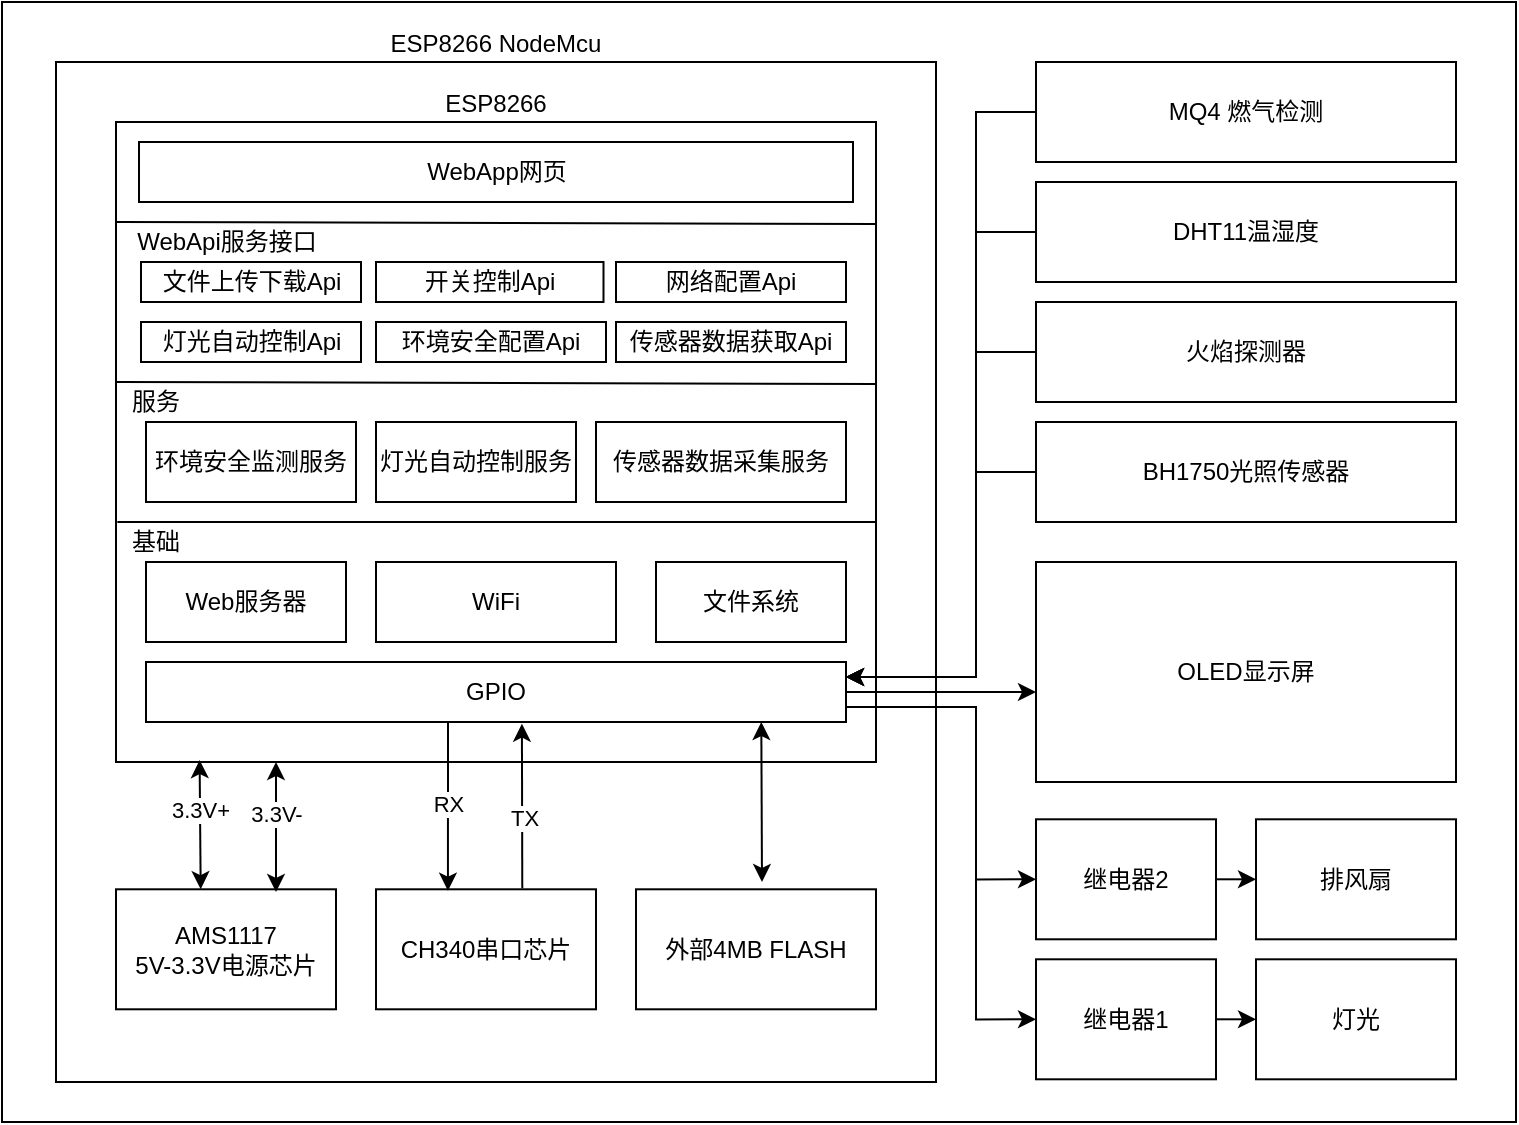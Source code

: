 <mxfile version="21.5.0" type="device">
  <diagram name="第 1 页" id="-9roXYJXCFThUfEQx-KI">
    <mxGraphModel dx="1219" dy="732" grid="1" gridSize="10" guides="1" tooltips="1" connect="1" arrows="1" fold="1" page="1" pageScale="1" pageWidth="827" pageHeight="1169" math="0" shadow="0">
      <root>
        <mxCell id="0" />
        <mxCell id="1" parent="0" />
        <mxCell id="Jm-fkuEqFiu5q2EDLM1--15" value="" style="rounded=0;whiteSpace=wrap;html=1;" vertex="1" parent="1">
          <mxGeometry x="33" y="170" width="757" height="560" as="geometry" />
        </mxCell>
        <mxCell id="kG-vaYD_F3GDJNNZT7Nt-2" value="ESP8266 NodeMcu&lt;br&gt;" style="rounded=0;whiteSpace=wrap;html=1;labelPosition=center;verticalLabelPosition=top;align=center;verticalAlign=bottom;" parent="1" vertex="1">
          <mxGeometry x="60" y="200" width="440" height="510" as="geometry" />
        </mxCell>
        <mxCell id="kG-vaYD_F3GDJNNZT7Nt-3" value="ESP8266" style="rounded=0;whiteSpace=wrap;html=1;labelPosition=center;verticalLabelPosition=top;align=center;verticalAlign=bottom;" parent="1" vertex="1">
          <mxGeometry x="90" y="230" width="380" height="320" as="geometry" />
        </mxCell>
        <mxCell id="kG-vaYD_F3GDJNNZT7Nt-4" value="WiFi" style="rounded=0;whiteSpace=wrap;html=1;" parent="1" vertex="1">
          <mxGeometry x="220" y="450" width="120" height="40" as="geometry" />
        </mxCell>
        <mxCell id="kG-vaYD_F3GDJNNZT7Nt-5" value="文件系统" style="rounded=0;whiteSpace=wrap;html=1;" parent="1" vertex="1">
          <mxGeometry x="360" y="450" width="95" height="40" as="geometry" />
        </mxCell>
        <mxCell id="kG-vaYD_F3GDJNNZT7Nt-6" value="Web服务器" style="rounded=0;whiteSpace=wrap;html=1;labelPosition=center;verticalLabelPosition=middle;align=center;verticalAlign=middle;" parent="1" vertex="1">
          <mxGeometry x="105" y="450" width="100" height="40" as="geometry" />
        </mxCell>
        <mxCell id="kG-vaYD_F3GDJNNZT7Nt-7" value="开关控制Api" style="rounded=0;whiteSpace=wrap;html=1;" parent="1" vertex="1">
          <mxGeometry x="220" y="300" width="113.75" height="20" as="geometry" />
        </mxCell>
        <mxCell id="kG-vaYD_F3GDJNNZT7Nt-8" value="网络配置Api" style="rounded=0;whiteSpace=wrap;html=1;" parent="1" vertex="1">
          <mxGeometry x="340" y="300" width="115" height="20" as="geometry" />
        </mxCell>
        <mxCell id="kG-vaYD_F3GDJNNZT7Nt-9" value="灯光自动控制服务" style="rounded=0;whiteSpace=wrap;html=1;" parent="1" vertex="1">
          <mxGeometry x="220" y="380" width="100" height="40" as="geometry" />
        </mxCell>
        <mxCell id="kG-vaYD_F3GDJNNZT7Nt-10" value="传感器数据采集服务" style="rounded=0;whiteSpace=wrap;html=1;" parent="1" vertex="1">
          <mxGeometry x="330" y="380" width="125" height="40" as="geometry" />
        </mxCell>
        <mxCell id="kG-vaYD_F3GDJNNZT7Nt-11" value="环境安全监测服务" style="rounded=0;whiteSpace=wrap;html=1;" parent="1" vertex="1">
          <mxGeometry x="105" y="380" width="105" height="40" as="geometry" />
        </mxCell>
        <mxCell id="Jm-fkuEqFiu5q2EDLM1--10" style="edgeStyle=orthogonalEdgeStyle;rounded=0;orthogonalLoop=1;jettySize=auto;html=1;exitX=1;exitY=0.5;exitDx=0;exitDy=0;entryX=0;entryY=0.591;entryDx=0;entryDy=0;entryPerimeter=0;" edge="1" parent="1" source="kG-vaYD_F3GDJNNZT7Nt-16" target="kG-vaYD_F3GDJNNZT7Nt-85">
          <mxGeometry relative="1" as="geometry" />
        </mxCell>
        <mxCell id="Jm-fkuEqFiu5q2EDLM1--11" style="edgeStyle=orthogonalEdgeStyle;rounded=0;orthogonalLoop=1;jettySize=auto;html=1;exitX=1;exitY=0.75;exitDx=0;exitDy=0;entryX=0;entryY=0.5;entryDx=0;entryDy=0;" edge="1" parent="1" source="kG-vaYD_F3GDJNNZT7Nt-16" target="kG-vaYD_F3GDJNNZT7Nt-74">
          <mxGeometry relative="1" as="geometry">
            <Array as="points">
              <mxPoint x="520" y="523" />
              <mxPoint x="520" y="609" />
            </Array>
          </mxGeometry>
        </mxCell>
        <mxCell id="Jm-fkuEqFiu5q2EDLM1--12" style="edgeStyle=orthogonalEdgeStyle;rounded=0;orthogonalLoop=1;jettySize=auto;html=1;exitX=1;exitY=0.75;exitDx=0;exitDy=0;entryX=0;entryY=0.5;entryDx=0;entryDy=0;" edge="1" parent="1" source="kG-vaYD_F3GDJNNZT7Nt-16" target="kG-vaYD_F3GDJNNZT7Nt-75">
          <mxGeometry relative="1" as="geometry">
            <Array as="points">
              <mxPoint x="520" y="523" />
              <mxPoint x="520" y="679" />
            </Array>
          </mxGeometry>
        </mxCell>
        <mxCell id="kG-vaYD_F3GDJNNZT7Nt-16" value="GPIO&lt;br&gt;" style="rounded=0;whiteSpace=wrap;html=1;" parent="1" vertex="1">
          <mxGeometry x="105" y="500" width="350" height="30" as="geometry" />
        </mxCell>
        <mxCell id="kG-vaYD_F3GDJNNZT7Nt-17" value="外部4MB FLASH" style="rounded=0;whiteSpace=wrap;html=1;" parent="1" vertex="1">
          <mxGeometry x="350" y="613.65" width="120" height="60" as="geometry" />
        </mxCell>
        <mxCell id="kG-vaYD_F3GDJNNZT7Nt-18" value="CH340串口芯片" style="rounded=0;whiteSpace=wrap;html=1;" parent="1" vertex="1">
          <mxGeometry x="220" y="613.65" width="110" height="60" as="geometry" />
        </mxCell>
        <mxCell id="kG-vaYD_F3GDJNNZT7Nt-19" value="AMS1117&lt;br&gt;5V-3.3V电源芯片" style="rounded=0;whiteSpace=wrap;html=1;" parent="1" vertex="1">
          <mxGeometry x="90" y="613.65" width="110" height="60" as="geometry" />
        </mxCell>
        <mxCell id="kG-vaYD_F3GDJNNZT7Nt-20" value="" style="endArrow=classic;startArrow=classic;html=1;rounded=0;entryX=0.879;entryY=1.001;entryDx=0;entryDy=0;entryPerimeter=0;" parent="1" target="kG-vaYD_F3GDJNNZT7Nt-16" edge="1">
          <mxGeometry width="50" height="50" relative="1" as="geometry">
            <mxPoint x="413" y="610" as="sourcePoint" />
            <mxPoint x="410.5" y="550" as="targetPoint" />
          </mxGeometry>
        </mxCell>
        <mxCell id="kG-vaYD_F3GDJNNZT7Nt-21" value="" style="endArrow=classic;html=1;rounded=0;entryX=0.327;entryY=0.012;entryDx=0;entryDy=0;entryPerimeter=0;" parent="1" target="kG-vaYD_F3GDJNNZT7Nt-18" edge="1">
          <mxGeometry width="50" height="50" relative="1" as="geometry">
            <mxPoint x="256" y="530" as="sourcePoint" />
            <mxPoint x="280" y="560" as="targetPoint" />
          </mxGeometry>
        </mxCell>
        <mxCell id="kG-vaYD_F3GDJNNZT7Nt-22" value="RX" style="edgeLabel;html=1;align=center;verticalAlign=middle;resizable=0;points=[];" parent="kG-vaYD_F3GDJNNZT7Nt-21" vertex="1" connectable="0">
          <mxGeometry x="-0.372" relative="1" as="geometry">
            <mxPoint y="14" as="offset" />
          </mxGeometry>
        </mxCell>
        <mxCell id="kG-vaYD_F3GDJNNZT7Nt-23" value="" style="endArrow=classic;html=1;rounded=0;exitX=0.665;exitY=-0.008;exitDx=0;exitDy=0;exitPerimeter=0;entryX=0.537;entryY=1.028;entryDx=0;entryDy=0;entryPerimeter=0;" parent="1" source="kG-vaYD_F3GDJNNZT7Nt-18" target="kG-vaYD_F3GDJNNZT7Nt-16" edge="1">
          <mxGeometry width="50" height="50" relative="1" as="geometry">
            <mxPoint x="266" y="560" as="sourcePoint" />
            <mxPoint x="266" y="596" as="targetPoint" />
          </mxGeometry>
        </mxCell>
        <mxCell id="kG-vaYD_F3GDJNNZT7Nt-24" value="TX" style="edgeLabel;html=1;align=center;verticalAlign=middle;resizable=0;points=[];" parent="kG-vaYD_F3GDJNNZT7Nt-23" vertex="1" connectable="0">
          <mxGeometry x="-0.134" y="-1" relative="1" as="geometry">
            <mxPoint as="offset" />
          </mxGeometry>
        </mxCell>
        <mxCell id="kG-vaYD_F3GDJNNZT7Nt-25" value="" style="endArrow=classic;startArrow=classic;html=1;rounded=0;entryX=0.11;entryY=0.997;entryDx=0;entryDy=0;entryPerimeter=0;exitX=0.385;exitY=-0.001;exitDx=0;exitDy=0;exitPerimeter=0;" parent="1" source="kG-vaYD_F3GDJNNZT7Nt-19" target="kG-vaYD_F3GDJNNZT7Nt-3" edge="1">
          <mxGeometry width="50" height="50" relative="1" as="geometry">
            <mxPoint x="100" y="600" as="sourcePoint" />
            <mxPoint x="150" y="550" as="targetPoint" />
          </mxGeometry>
        </mxCell>
        <mxCell id="kG-vaYD_F3GDJNNZT7Nt-26" value="3.3V+" style="edgeLabel;html=1;align=center;verticalAlign=middle;resizable=0;points=[];" parent="kG-vaYD_F3GDJNNZT7Nt-25" vertex="1" connectable="0">
          <mxGeometry x="0.218" relative="1" as="geometry">
            <mxPoint as="offset" />
          </mxGeometry>
        </mxCell>
        <mxCell id="kG-vaYD_F3GDJNNZT7Nt-27" value="" style="endArrow=classic;startArrow=classic;html=1;rounded=0;entryX=0.11;entryY=0.997;entryDx=0;entryDy=0;entryPerimeter=0;exitX=0.385;exitY=-0.001;exitDx=0;exitDy=0;exitPerimeter=0;" parent="1" edge="1">
          <mxGeometry width="50" height="50" relative="1" as="geometry">
            <mxPoint x="170" y="615" as="sourcePoint" />
            <mxPoint x="170" y="550" as="targetPoint" />
          </mxGeometry>
        </mxCell>
        <mxCell id="kG-vaYD_F3GDJNNZT7Nt-28" value="3.3V-" style="edgeLabel;html=1;align=center;verticalAlign=middle;resizable=0;points=[];" parent="kG-vaYD_F3GDJNNZT7Nt-27" vertex="1" connectable="0">
          <mxGeometry x="0.218" relative="1" as="geometry">
            <mxPoint as="offset" />
          </mxGeometry>
        </mxCell>
        <mxCell id="kG-vaYD_F3GDJNNZT7Nt-61" value="" style="endArrow=none;html=1;rounded=0;exitX=-0.003;exitY=0.591;exitDx=0;exitDy=0;exitPerimeter=0;" parent="1" edge="1">
          <mxGeometry width="50" height="50" relative="1" as="geometry">
            <mxPoint x="90.68" y="430" as="sourcePoint" />
            <mxPoint x="470" y="430" as="targetPoint" />
          </mxGeometry>
        </mxCell>
        <mxCell id="kG-vaYD_F3GDJNNZT7Nt-62" value="" style="endArrow=none;html=1;rounded=0;exitX=-0.004;exitY=0.314;exitDx=0;exitDy=0;exitPerimeter=0;" parent="1" edge="1">
          <mxGeometry width="50" height="50" relative="1" as="geometry">
            <mxPoint x="90.11" y="360.0" as="sourcePoint" />
            <mxPoint x="470" y="361" as="targetPoint" />
          </mxGeometry>
        </mxCell>
        <mxCell id="kG-vaYD_F3GDJNNZT7Nt-63" value="服务" style="text;strokeColor=none;align=center;fillColor=none;html=1;verticalAlign=middle;whiteSpace=wrap;rounded=0;" parent="1" vertex="1">
          <mxGeometry x="80" y="360" width="60" height="20" as="geometry" />
        </mxCell>
        <mxCell id="kG-vaYD_F3GDJNNZT7Nt-64" value="基础" style="text;strokeColor=none;align=center;fillColor=none;html=1;verticalAlign=middle;whiteSpace=wrap;rounded=0;" parent="1" vertex="1">
          <mxGeometry x="80" y="430" width="60" height="20" as="geometry" />
        </mxCell>
        <mxCell id="kG-vaYD_F3GDJNNZT7Nt-65" value="WebApi服务接口" style="text;strokeColor=none;align=center;fillColor=none;html=1;verticalAlign=middle;whiteSpace=wrap;rounded=0;" parent="1" vertex="1">
          <mxGeometry x="97.5" y="280" width="95" height="20" as="geometry" />
        </mxCell>
        <mxCell id="kG-vaYD_F3GDJNNZT7Nt-66" value="" style="endArrow=none;html=1;rounded=0;exitX=-0.004;exitY=0.314;exitDx=0;exitDy=0;exitPerimeter=0;" parent="1" edge="1">
          <mxGeometry width="50" height="50" relative="1" as="geometry">
            <mxPoint x="90.11" y="280.0" as="sourcePoint" />
            <mxPoint x="470" y="281" as="targetPoint" />
          </mxGeometry>
        </mxCell>
        <mxCell id="kG-vaYD_F3GDJNNZT7Nt-68" value="灯光自动控制Api" style="rounded=0;whiteSpace=wrap;html=1;" parent="1" vertex="1">
          <mxGeometry x="102.5" y="330" width="110" height="20" as="geometry" />
        </mxCell>
        <mxCell id="kG-vaYD_F3GDJNNZT7Nt-69" value="传感器数据获取Api" style="rounded=0;whiteSpace=wrap;html=1;" parent="1" vertex="1">
          <mxGeometry x="340" y="330" width="115" height="20" as="geometry" />
        </mxCell>
        <mxCell id="kG-vaYD_F3GDJNNZT7Nt-70" value="环境安全配置Api" style="rounded=0;whiteSpace=wrap;html=1;" parent="1" vertex="1">
          <mxGeometry x="220" y="330" width="115" height="20" as="geometry" />
        </mxCell>
        <mxCell id="kG-vaYD_F3GDJNNZT7Nt-72" value="文件上传下载Api" style="rounded=0;whiteSpace=wrap;html=1;" parent="1" vertex="1">
          <mxGeometry x="102.5" y="300" width="110" height="20" as="geometry" />
        </mxCell>
        <mxCell id="kG-vaYD_F3GDJNNZT7Nt-73" value="WebApp网页" style="rounded=0;whiteSpace=wrap;html=1;" parent="1" vertex="1">
          <mxGeometry x="101.5" y="240" width="357" height="30" as="geometry" />
        </mxCell>
        <mxCell id="Jm-fkuEqFiu5q2EDLM1--13" style="edgeStyle=orthogonalEdgeStyle;rounded=0;orthogonalLoop=1;jettySize=auto;html=1;exitX=1;exitY=0.5;exitDx=0;exitDy=0;entryX=0;entryY=0.5;entryDx=0;entryDy=0;" edge="1" parent="1" source="kG-vaYD_F3GDJNNZT7Nt-74" target="kG-vaYD_F3GDJNNZT7Nt-81">
          <mxGeometry relative="1" as="geometry" />
        </mxCell>
        <mxCell id="kG-vaYD_F3GDJNNZT7Nt-74" value="继电器2" style="rounded=0;whiteSpace=wrap;html=1;" parent="1" vertex="1">
          <mxGeometry x="550" y="578.65" width="90" height="60" as="geometry" />
        </mxCell>
        <mxCell id="Jm-fkuEqFiu5q2EDLM1--14" style="edgeStyle=orthogonalEdgeStyle;rounded=0;orthogonalLoop=1;jettySize=auto;html=1;exitX=1;exitY=0.5;exitDx=0;exitDy=0;entryX=0;entryY=0.5;entryDx=0;entryDy=0;" edge="1" parent="1" source="kG-vaYD_F3GDJNNZT7Nt-75" target="kG-vaYD_F3GDJNNZT7Nt-82">
          <mxGeometry relative="1" as="geometry" />
        </mxCell>
        <mxCell id="kG-vaYD_F3GDJNNZT7Nt-75" value="继电器1" style="rounded=0;whiteSpace=wrap;html=1;" parent="1" vertex="1">
          <mxGeometry x="550" y="648.65" width="90" height="60" as="geometry" />
        </mxCell>
        <mxCell id="kG-vaYD_F3GDJNNZT7Nt-81" value="排风扇" style="rounded=0;whiteSpace=wrap;html=1;" parent="1" vertex="1">
          <mxGeometry x="660" y="578.65" width="100" height="60" as="geometry" />
        </mxCell>
        <mxCell id="kG-vaYD_F3GDJNNZT7Nt-82" value="灯光" style="rounded=0;whiteSpace=wrap;html=1;" parent="1" vertex="1">
          <mxGeometry x="660" y="648.65" width="100" height="60" as="geometry" />
        </mxCell>
        <mxCell id="kG-vaYD_F3GDJNNZT7Nt-85" value="OLED显示屏" style="rounded=0;whiteSpace=wrap;html=1;" parent="1" vertex="1">
          <mxGeometry x="550" y="450" width="210" height="110" as="geometry" />
        </mxCell>
        <mxCell id="Jm-fkuEqFiu5q2EDLM1--7" style="edgeStyle=orthogonalEdgeStyle;rounded=0;orthogonalLoop=1;jettySize=auto;html=1;exitX=0;exitY=0.5;exitDx=0;exitDy=0;entryX=1;entryY=0.25;entryDx=0;entryDy=0;" edge="1" parent="1" source="Jm-fkuEqFiu5q2EDLM1--1" target="kG-vaYD_F3GDJNNZT7Nt-16">
          <mxGeometry relative="1" as="geometry">
            <Array as="points">
              <mxPoint x="520" y="345" />
              <mxPoint x="520" y="508" />
            </Array>
          </mxGeometry>
        </mxCell>
        <mxCell id="Jm-fkuEqFiu5q2EDLM1--1" value="火焰探测器" style="rounded=0;whiteSpace=wrap;html=1;" vertex="1" parent="1">
          <mxGeometry x="550" y="320" width="210" height="50" as="geometry" />
        </mxCell>
        <mxCell id="Jm-fkuEqFiu5q2EDLM1--6" style="edgeStyle=orthogonalEdgeStyle;rounded=0;orthogonalLoop=1;jettySize=auto;html=1;exitX=0;exitY=0.5;exitDx=0;exitDy=0;entryX=1;entryY=0.25;entryDx=0;entryDy=0;" edge="1" parent="1" source="Jm-fkuEqFiu5q2EDLM1--2" target="kG-vaYD_F3GDJNNZT7Nt-16">
          <mxGeometry relative="1" as="geometry">
            <Array as="points">
              <mxPoint x="520" y="285" />
              <mxPoint x="520" y="508" />
            </Array>
          </mxGeometry>
        </mxCell>
        <mxCell id="Jm-fkuEqFiu5q2EDLM1--2" value="DHT11温湿度" style="rounded=0;whiteSpace=wrap;html=1;" vertex="1" parent="1">
          <mxGeometry x="550" y="260" width="210" height="50" as="geometry" />
        </mxCell>
        <mxCell id="Jm-fkuEqFiu5q2EDLM1--8" style="edgeStyle=orthogonalEdgeStyle;rounded=0;orthogonalLoop=1;jettySize=auto;html=1;exitX=0;exitY=0.5;exitDx=0;exitDy=0;entryX=1;entryY=0.25;entryDx=0;entryDy=0;" edge="1" parent="1" source="Jm-fkuEqFiu5q2EDLM1--3" target="kG-vaYD_F3GDJNNZT7Nt-16">
          <mxGeometry relative="1" as="geometry">
            <Array as="points">
              <mxPoint x="520" y="405" />
              <mxPoint x="520" y="508" />
            </Array>
          </mxGeometry>
        </mxCell>
        <mxCell id="Jm-fkuEqFiu5q2EDLM1--3" value="BH1750光照传感器" style="rounded=0;whiteSpace=wrap;html=1;" vertex="1" parent="1">
          <mxGeometry x="550" y="380" width="210" height="50" as="geometry" />
        </mxCell>
        <mxCell id="Jm-fkuEqFiu5q2EDLM1--5" style="edgeStyle=orthogonalEdgeStyle;rounded=0;orthogonalLoop=1;jettySize=auto;html=1;exitX=0;exitY=0.5;exitDx=0;exitDy=0;entryX=1;entryY=0.25;entryDx=0;entryDy=0;" edge="1" parent="1" source="Jm-fkuEqFiu5q2EDLM1--4" target="kG-vaYD_F3GDJNNZT7Nt-16">
          <mxGeometry relative="1" as="geometry">
            <Array as="points">
              <mxPoint x="520" y="225" />
              <mxPoint x="520" y="508" />
            </Array>
          </mxGeometry>
        </mxCell>
        <mxCell id="Jm-fkuEqFiu5q2EDLM1--4" value="MQ4 燃气检测" style="rounded=0;whiteSpace=wrap;html=1;" vertex="1" parent="1">
          <mxGeometry x="550" y="200" width="210" height="50" as="geometry" />
        </mxCell>
      </root>
    </mxGraphModel>
  </diagram>
</mxfile>
